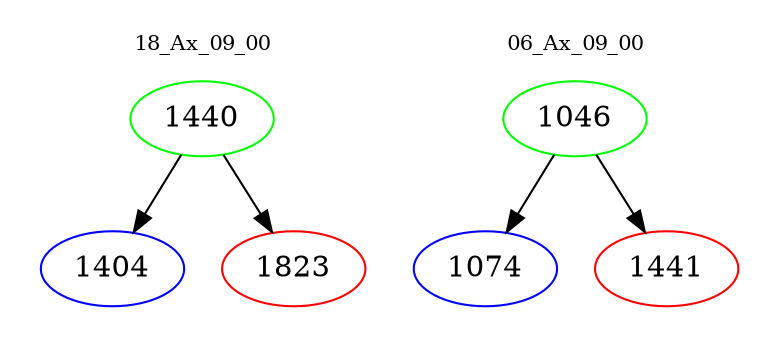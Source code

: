 digraph{
subgraph cluster_0 {
color = white
label = "18_Ax_09_00";
fontsize=10;
T0_1440 [label="1440", color="green"]
T0_1440 -> T0_1404 [color="black"]
T0_1404 [label="1404", color="blue"]
T0_1440 -> T0_1823 [color="black"]
T0_1823 [label="1823", color="red"]
}
subgraph cluster_1 {
color = white
label = "06_Ax_09_00";
fontsize=10;
T1_1046 [label="1046", color="green"]
T1_1046 -> T1_1074 [color="black"]
T1_1074 [label="1074", color="blue"]
T1_1046 -> T1_1441 [color="black"]
T1_1441 [label="1441", color="red"]
}
}
